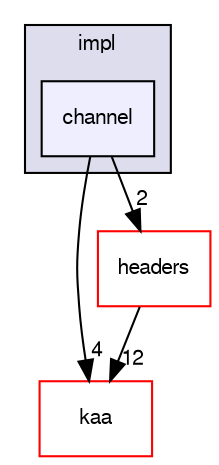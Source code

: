 digraph "/var/lib/jenkins/workspace/kaa_public/client/client-multi/client-cpp/test/impl/channel" {
  bgcolor=transparent;
  compound=true
  node [ fontsize="10", fontname="FreeSans"];
  edge [ labelfontsize="10", labelfontname="FreeSans"];
  subgraph clusterdir_ff2caeafc86dbd8f71660fce361ff46c {
    graph [ bgcolor="#ddddee", pencolor="black", label="impl" fontname="FreeSans", fontsize="10", URL="dir_ff2caeafc86dbd8f71660fce361ff46c.html"]
  dir_4be2963a9707d3399823f3b29e164cef [shape=box, label="channel", style="filled", fillcolor="#eeeeff", pencolor="black", URL="dir_4be2963a9707d3399823f3b29e164cef.html"];
  }
  dir_1ac78b1500c3fd9a977bacb448b54d1a [shape=box label="kaa" color="red" URL="dir_1ac78b1500c3fd9a977bacb448b54d1a.html"];
  dir_4a95a1809dd8e4bac4fff958db3a7f05 [shape=box label="headers" color="red" URL="dir_4a95a1809dd8e4bac4fff958db3a7f05.html"];
  dir_4be2963a9707d3399823f3b29e164cef->dir_1ac78b1500c3fd9a977bacb448b54d1a [headlabel="4", labeldistance=1.5 headhref="dir_000079_000040.html"];
  dir_4be2963a9707d3399823f3b29e164cef->dir_4a95a1809dd8e4bac4fff958db3a7f05 [headlabel="2", labeldistance=1.5 headhref="dir_000079_000058.html"];
  dir_4a95a1809dd8e4bac4fff958db3a7f05->dir_1ac78b1500c3fd9a977bacb448b54d1a [headlabel="12", labeldistance=1.5 headhref="dir_000058_000040.html"];
}
